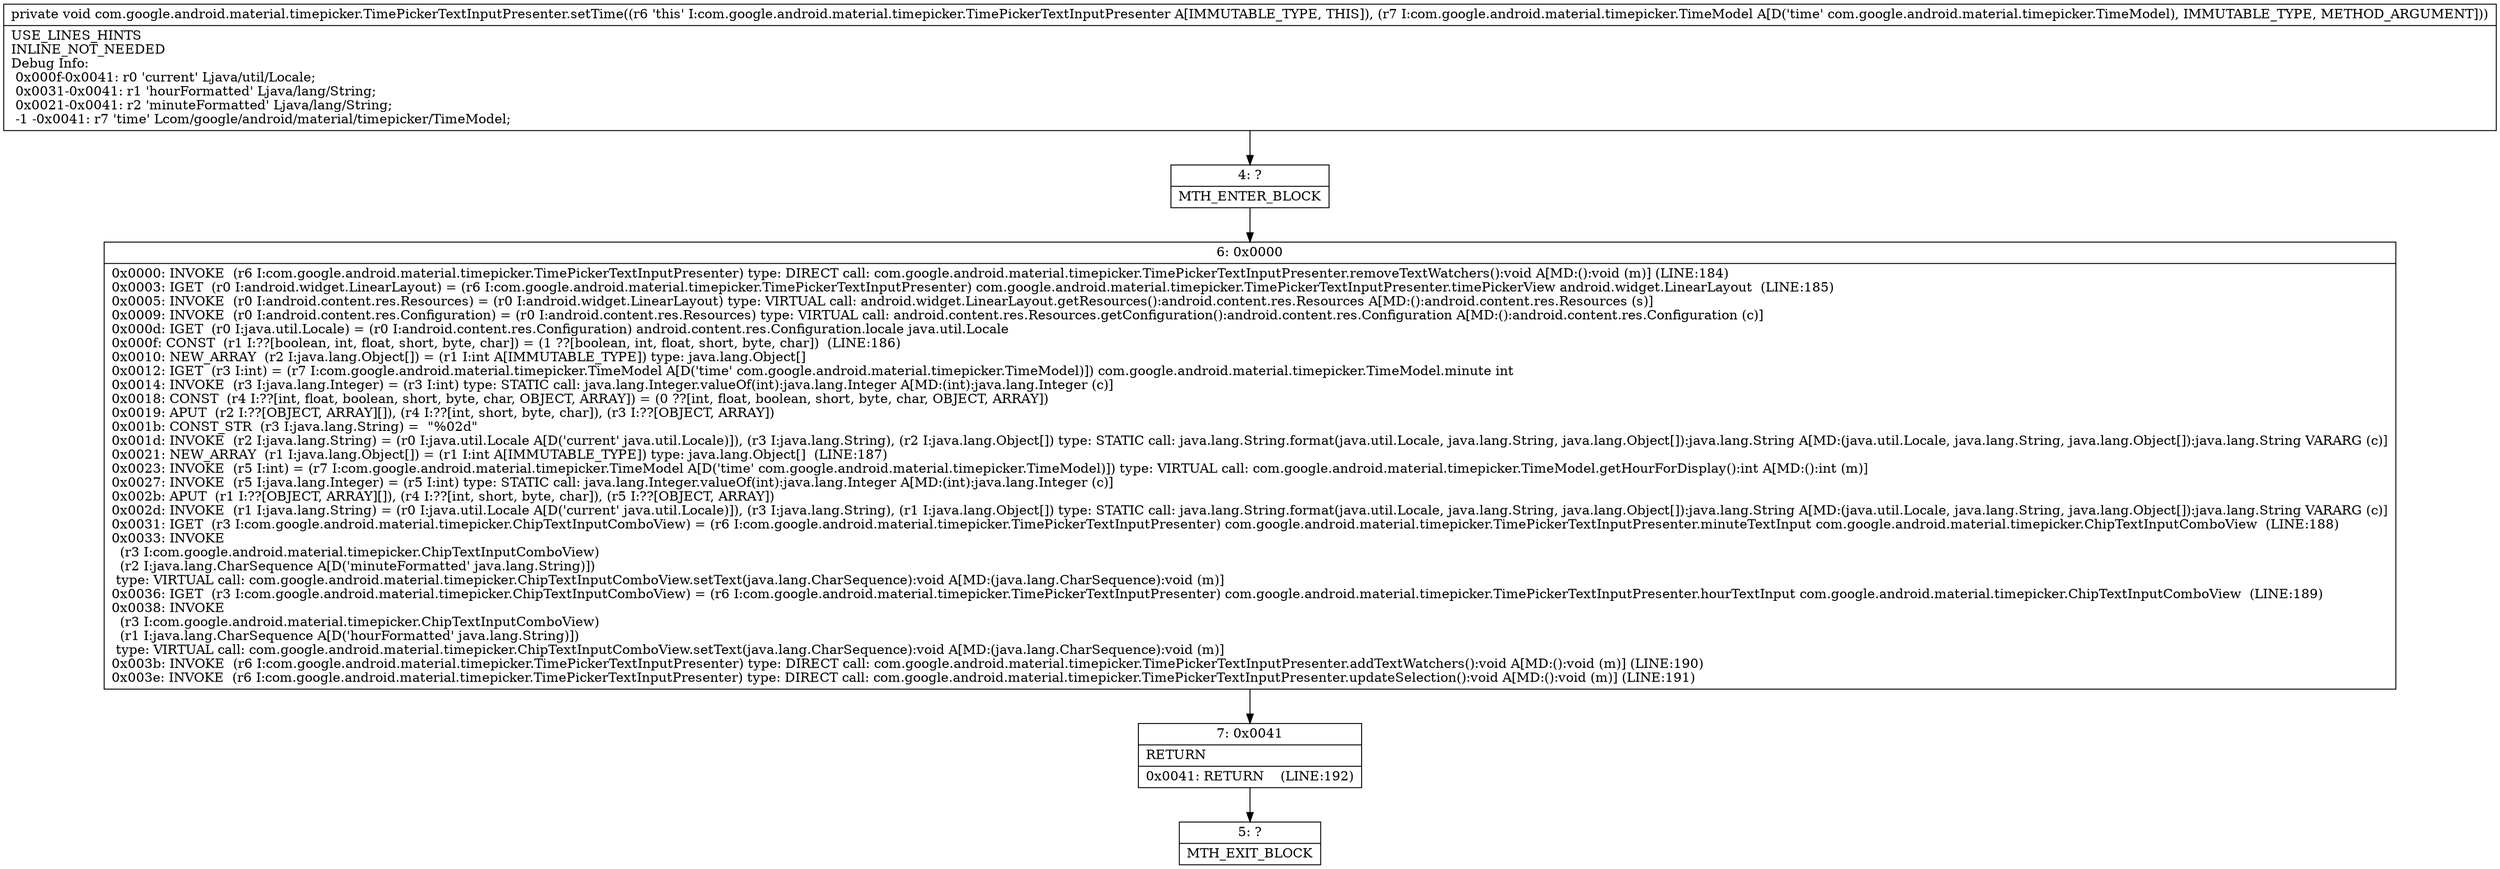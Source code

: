 digraph "CFG forcom.google.android.material.timepicker.TimePickerTextInputPresenter.setTime(Lcom\/google\/android\/material\/timepicker\/TimeModel;)V" {
Node_4 [shape=record,label="{4\:\ ?|MTH_ENTER_BLOCK\l}"];
Node_6 [shape=record,label="{6\:\ 0x0000|0x0000: INVOKE  (r6 I:com.google.android.material.timepicker.TimePickerTextInputPresenter) type: DIRECT call: com.google.android.material.timepicker.TimePickerTextInputPresenter.removeTextWatchers():void A[MD:():void (m)] (LINE:184)\l0x0003: IGET  (r0 I:android.widget.LinearLayout) = (r6 I:com.google.android.material.timepicker.TimePickerTextInputPresenter) com.google.android.material.timepicker.TimePickerTextInputPresenter.timePickerView android.widget.LinearLayout  (LINE:185)\l0x0005: INVOKE  (r0 I:android.content.res.Resources) = (r0 I:android.widget.LinearLayout) type: VIRTUAL call: android.widget.LinearLayout.getResources():android.content.res.Resources A[MD:():android.content.res.Resources (s)]\l0x0009: INVOKE  (r0 I:android.content.res.Configuration) = (r0 I:android.content.res.Resources) type: VIRTUAL call: android.content.res.Resources.getConfiguration():android.content.res.Configuration A[MD:():android.content.res.Configuration (c)]\l0x000d: IGET  (r0 I:java.util.Locale) = (r0 I:android.content.res.Configuration) android.content.res.Configuration.locale java.util.Locale \l0x000f: CONST  (r1 I:??[boolean, int, float, short, byte, char]) = (1 ??[boolean, int, float, short, byte, char])  (LINE:186)\l0x0010: NEW_ARRAY  (r2 I:java.lang.Object[]) = (r1 I:int A[IMMUTABLE_TYPE]) type: java.lang.Object[] \l0x0012: IGET  (r3 I:int) = (r7 I:com.google.android.material.timepicker.TimeModel A[D('time' com.google.android.material.timepicker.TimeModel)]) com.google.android.material.timepicker.TimeModel.minute int \l0x0014: INVOKE  (r3 I:java.lang.Integer) = (r3 I:int) type: STATIC call: java.lang.Integer.valueOf(int):java.lang.Integer A[MD:(int):java.lang.Integer (c)]\l0x0018: CONST  (r4 I:??[int, float, boolean, short, byte, char, OBJECT, ARRAY]) = (0 ??[int, float, boolean, short, byte, char, OBJECT, ARRAY]) \l0x0019: APUT  (r2 I:??[OBJECT, ARRAY][]), (r4 I:??[int, short, byte, char]), (r3 I:??[OBJECT, ARRAY]) \l0x001b: CONST_STR  (r3 I:java.lang.String) =  \"%02d\" \l0x001d: INVOKE  (r2 I:java.lang.String) = (r0 I:java.util.Locale A[D('current' java.util.Locale)]), (r3 I:java.lang.String), (r2 I:java.lang.Object[]) type: STATIC call: java.lang.String.format(java.util.Locale, java.lang.String, java.lang.Object[]):java.lang.String A[MD:(java.util.Locale, java.lang.String, java.lang.Object[]):java.lang.String VARARG (c)]\l0x0021: NEW_ARRAY  (r1 I:java.lang.Object[]) = (r1 I:int A[IMMUTABLE_TYPE]) type: java.lang.Object[]  (LINE:187)\l0x0023: INVOKE  (r5 I:int) = (r7 I:com.google.android.material.timepicker.TimeModel A[D('time' com.google.android.material.timepicker.TimeModel)]) type: VIRTUAL call: com.google.android.material.timepicker.TimeModel.getHourForDisplay():int A[MD:():int (m)]\l0x0027: INVOKE  (r5 I:java.lang.Integer) = (r5 I:int) type: STATIC call: java.lang.Integer.valueOf(int):java.lang.Integer A[MD:(int):java.lang.Integer (c)]\l0x002b: APUT  (r1 I:??[OBJECT, ARRAY][]), (r4 I:??[int, short, byte, char]), (r5 I:??[OBJECT, ARRAY]) \l0x002d: INVOKE  (r1 I:java.lang.String) = (r0 I:java.util.Locale A[D('current' java.util.Locale)]), (r3 I:java.lang.String), (r1 I:java.lang.Object[]) type: STATIC call: java.lang.String.format(java.util.Locale, java.lang.String, java.lang.Object[]):java.lang.String A[MD:(java.util.Locale, java.lang.String, java.lang.Object[]):java.lang.String VARARG (c)]\l0x0031: IGET  (r3 I:com.google.android.material.timepicker.ChipTextInputComboView) = (r6 I:com.google.android.material.timepicker.TimePickerTextInputPresenter) com.google.android.material.timepicker.TimePickerTextInputPresenter.minuteTextInput com.google.android.material.timepicker.ChipTextInputComboView  (LINE:188)\l0x0033: INVOKE  \l  (r3 I:com.google.android.material.timepicker.ChipTextInputComboView)\l  (r2 I:java.lang.CharSequence A[D('minuteFormatted' java.lang.String)])\l type: VIRTUAL call: com.google.android.material.timepicker.ChipTextInputComboView.setText(java.lang.CharSequence):void A[MD:(java.lang.CharSequence):void (m)]\l0x0036: IGET  (r3 I:com.google.android.material.timepicker.ChipTextInputComboView) = (r6 I:com.google.android.material.timepicker.TimePickerTextInputPresenter) com.google.android.material.timepicker.TimePickerTextInputPresenter.hourTextInput com.google.android.material.timepicker.ChipTextInputComboView  (LINE:189)\l0x0038: INVOKE  \l  (r3 I:com.google.android.material.timepicker.ChipTextInputComboView)\l  (r1 I:java.lang.CharSequence A[D('hourFormatted' java.lang.String)])\l type: VIRTUAL call: com.google.android.material.timepicker.ChipTextInputComboView.setText(java.lang.CharSequence):void A[MD:(java.lang.CharSequence):void (m)]\l0x003b: INVOKE  (r6 I:com.google.android.material.timepicker.TimePickerTextInputPresenter) type: DIRECT call: com.google.android.material.timepicker.TimePickerTextInputPresenter.addTextWatchers():void A[MD:():void (m)] (LINE:190)\l0x003e: INVOKE  (r6 I:com.google.android.material.timepicker.TimePickerTextInputPresenter) type: DIRECT call: com.google.android.material.timepicker.TimePickerTextInputPresenter.updateSelection():void A[MD:():void (m)] (LINE:191)\l}"];
Node_7 [shape=record,label="{7\:\ 0x0041|RETURN\l|0x0041: RETURN    (LINE:192)\l}"];
Node_5 [shape=record,label="{5\:\ ?|MTH_EXIT_BLOCK\l}"];
MethodNode[shape=record,label="{private void com.google.android.material.timepicker.TimePickerTextInputPresenter.setTime((r6 'this' I:com.google.android.material.timepicker.TimePickerTextInputPresenter A[IMMUTABLE_TYPE, THIS]), (r7 I:com.google.android.material.timepicker.TimeModel A[D('time' com.google.android.material.timepicker.TimeModel), IMMUTABLE_TYPE, METHOD_ARGUMENT]))  | USE_LINES_HINTS\lINLINE_NOT_NEEDED\lDebug Info:\l  0x000f\-0x0041: r0 'current' Ljava\/util\/Locale;\l  0x0031\-0x0041: r1 'hourFormatted' Ljava\/lang\/String;\l  0x0021\-0x0041: r2 'minuteFormatted' Ljava\/lang\/String;\l  \-1 \-0x0041: r7 'time' Lcom\/google\/android\/material\/timepicker\/TimeModel;\l}"];
MethodNode -> Node_4;Node_4 -> Node_6;
Node_6 -> Node_7;
Node_7 -> Node_5;
}

